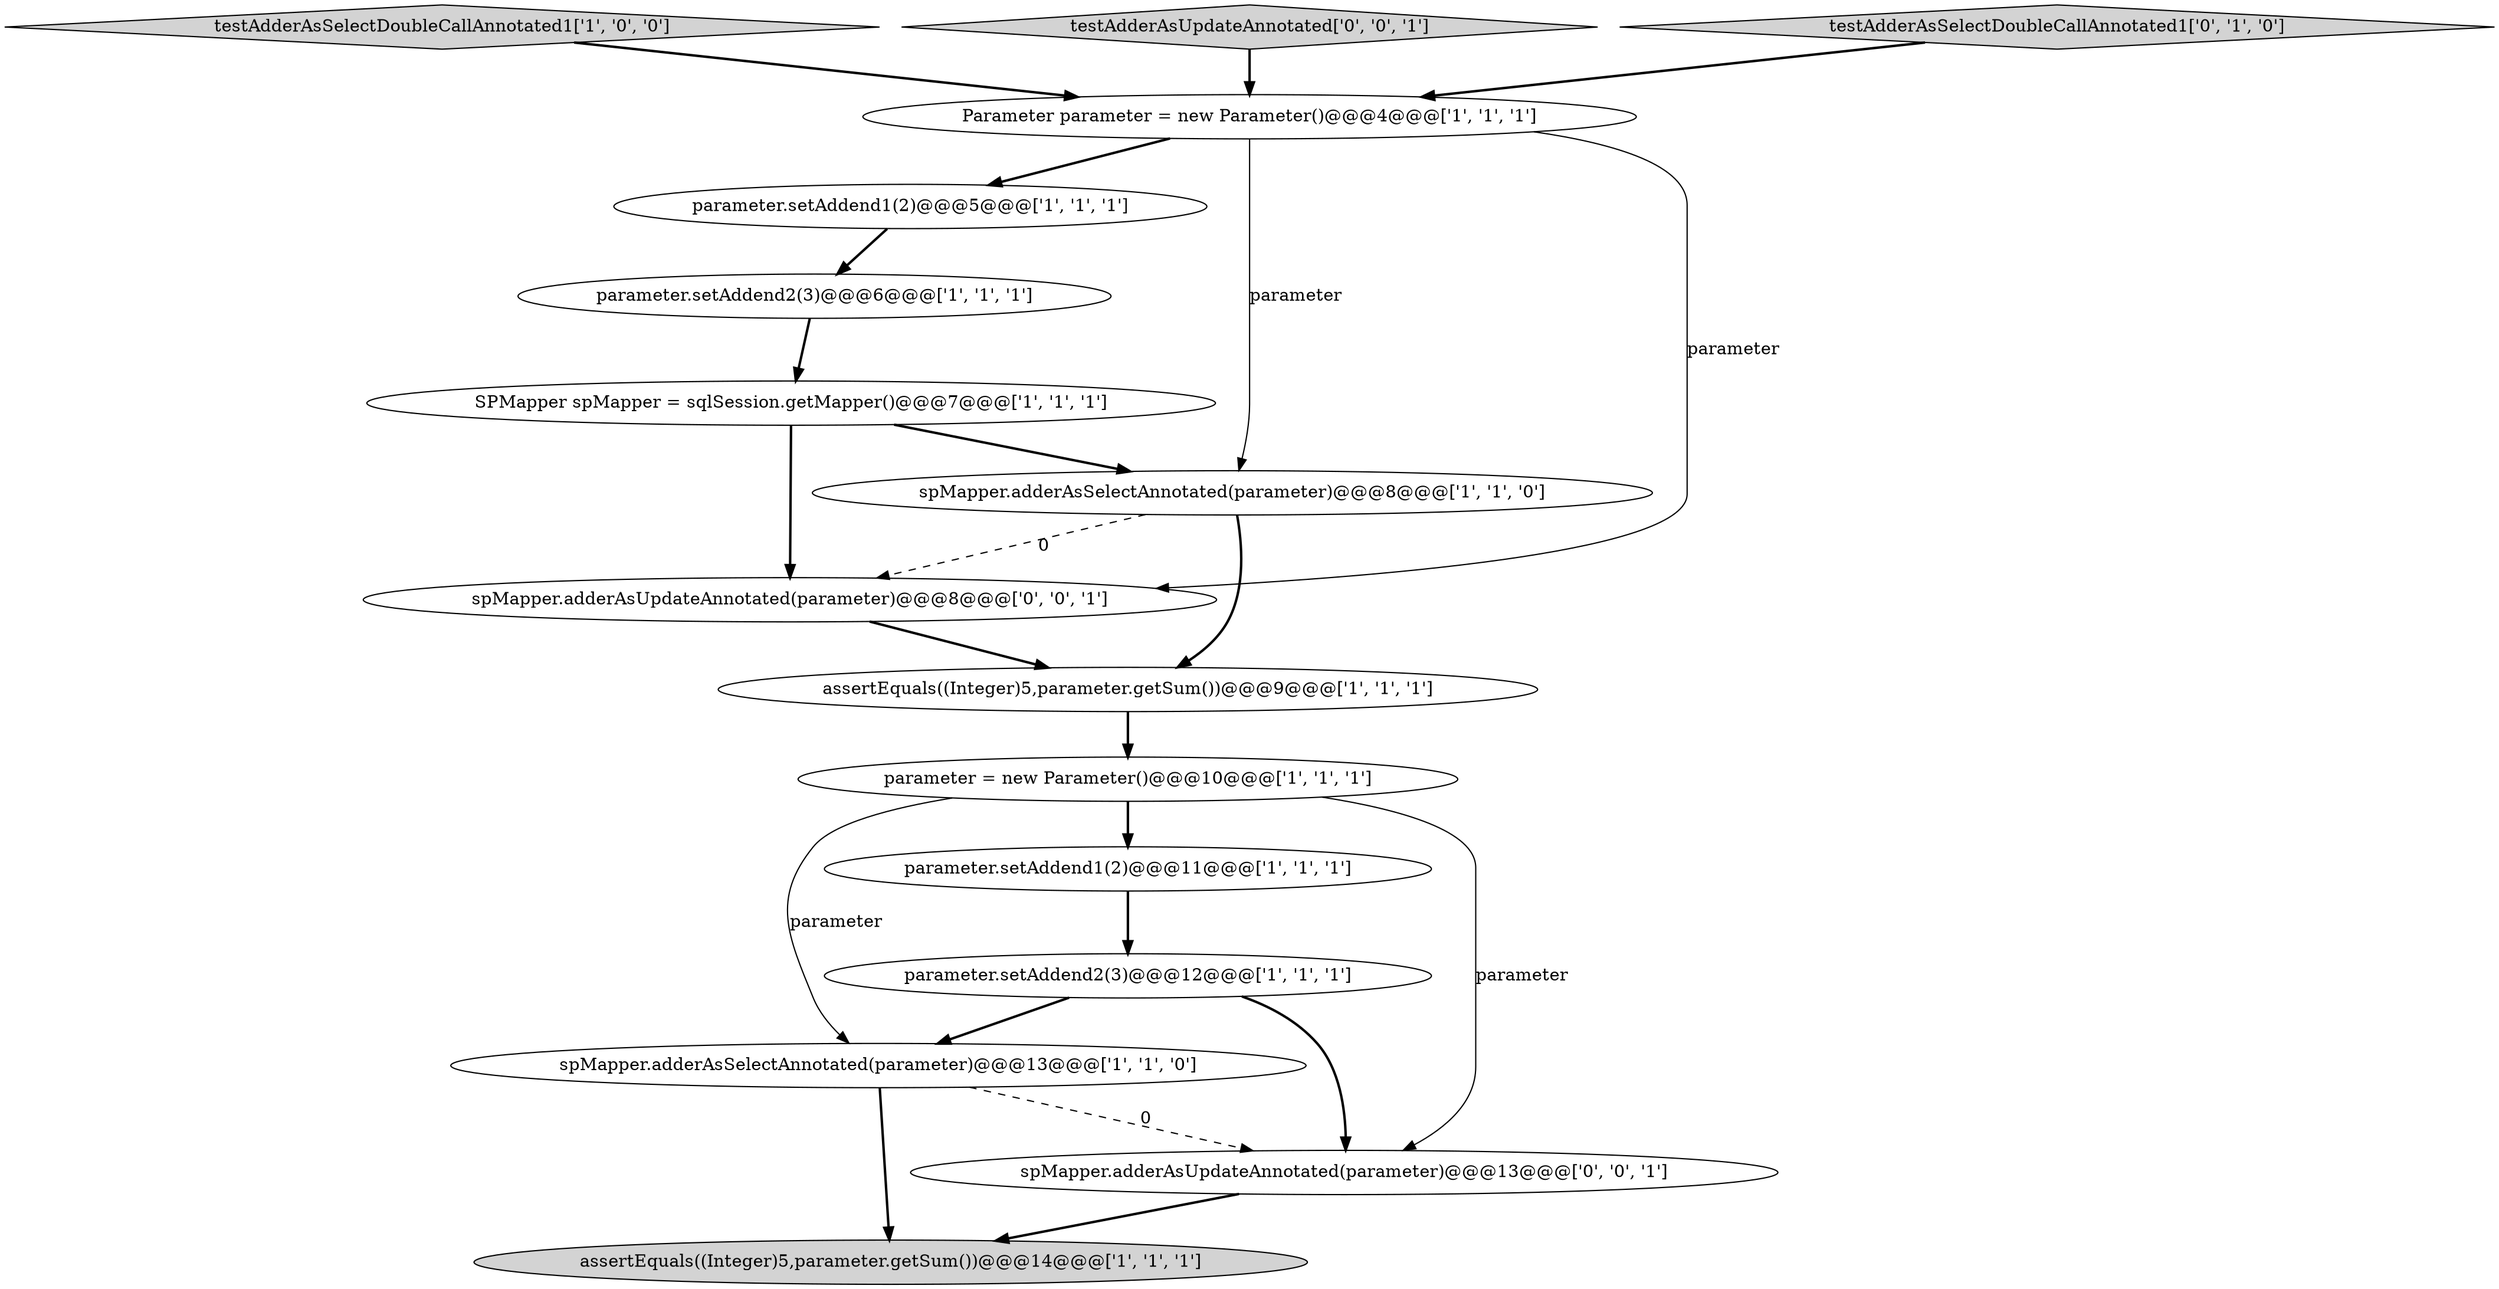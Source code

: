 digraph {
5 [style = filled, label = "testAdderAsSelectDoubleCallAnnotated1['1', '0', '0']", fillcolor = lightgray, shape = diamond image = "AAA0AAABBB1BBB"];
8 [style = filled, label = "parameter.setAddend1(2)@@@11@@@['1', '1', '1']", fillcolor = white, shape = ellipse image = "AAA0AAABBB1BBB"];
14 [style = filled, label = "testAdderAsUpdateAnnotated['0', '0', '1']", fillcolor = lightgray, shape = diamond image = "AAA0AAABBB3BBB"];
9 [style = filled, label = "assertEquals((Integer)5,parameter.getSum())@@@14@@@['1', '1', '1']", fillcolor = lightgray, shape = ellipse image = "AAA0AAABBB1BBB"];
0 [style = filled, label = "Parameter parameter = new Parameter()@@@4@@@['1', '1', '1']", fillcolor = white, shape = ellipse image = "AAA0AAABBB1BBB"];
2 [style = filled, label = "parameter.setAddend2(3)@@@6@@@['1', '1', '1']", fillcolor = white, shape = ellipse image = "AAA0AAABBB1BBB"];
11 [style = filled, label = "parameter.setAddend2(3)@@@12@@@['1', '1', '1']", fillcolor = white, shape = ellipse image = "AAA0AAABBB1BBB"];
13 [style = filled, label = "spMapper.adderAsUpdateAnnotated(parameter)@@@8@@@['0', '0', '1']", fillcolor = white, shape = ellipse image = "AAA0AAABBB3BBB"];
12 [style = filled, label = "testAdderAsSelectDoubleCallAnnotated1['0', '1', '0']", fillcolor = lightgray, shape = diamond image = "AAA0AAABBB2BBB"];
7 [style = filled, label = "spMapper.adderAsSelectAnnotated(parameter)@@@13@@@['1', '1', '0']", fillcolor = white, shape = ellipse image = "AAA0AAABBB1BBB"];
15 [style = filled, label = "spMapper.adderAsUpdateAnnotated(parameter)@@@13@@@['0', '0', '1']", fillcolor = white, shape = ellipse image = "AAA0AAABBB3BBB"];
1 [style = filled, label = "parameter = new Parameter()@@@10@@@['1', '1', '1']", fillcolor = white, shape = ellipse image = "AAA0AAABBB1BBB"];
4 [style = filled, label = "SPMapper spMapper = sqlSession.getMapper()@@@7@@@['1', '1', '1']", fillcolor = white, shape = ellipse image = "AAA0AAABBB1BBB"];
6 [style = filled, label = "assertEquals((Integer)5,parameter.getSum())@@@9@@@['1', '1', '1']", fillcolor = white, shape = ellipse image = "AAA0AAABBB1BBB"];
10 [style = filled, label = "parameter.setAddend1(2)@@@5@@@['1', '1', '1']", fillcolor = white, shape = ellipse image = "AAA0AAABBB1BBB"];
3 [style = filled, label = "spMapper.adderAsSelectAnnotated(parameter)@@@8@@@['1', '1', '0']", fillcolor = white, shape = ellipse image = "AAA0AAABBB1BBB"];
4->3 [style = bold, label=""];
1->8 [style = bold, label=""];
4->13 [style = bold, label=""];
3->6 [style = bold, label=""];
3->13 [style = dashed, label="0"];
2->4 [style = bold, label=""];
12->0 [style = bold, label=""];
11->15 [style = bold, label=""];
7->9 [style = bold, label=""];
6->1 [style = bold, label=""];
0->10 [style = bold, label=""];
0->3 [style = solid, label="parameter"];
14->0 [style = bold, label=""];
5->0 [style = bold, label=""];
1->7 [style = solid, label="parameter"];
15->9 [style = bold, label=""];
7->15 [style = dashed, label="0"];
10->2 [style = bold, label=""];
0->13 [style = solid, label="parameter"];
13->6 [style = bold, label=""];
1->15 [style = solid, label="parameter"];
8->11 [style = bold, label=""];
11->7 [style = bold, label=""];
}
